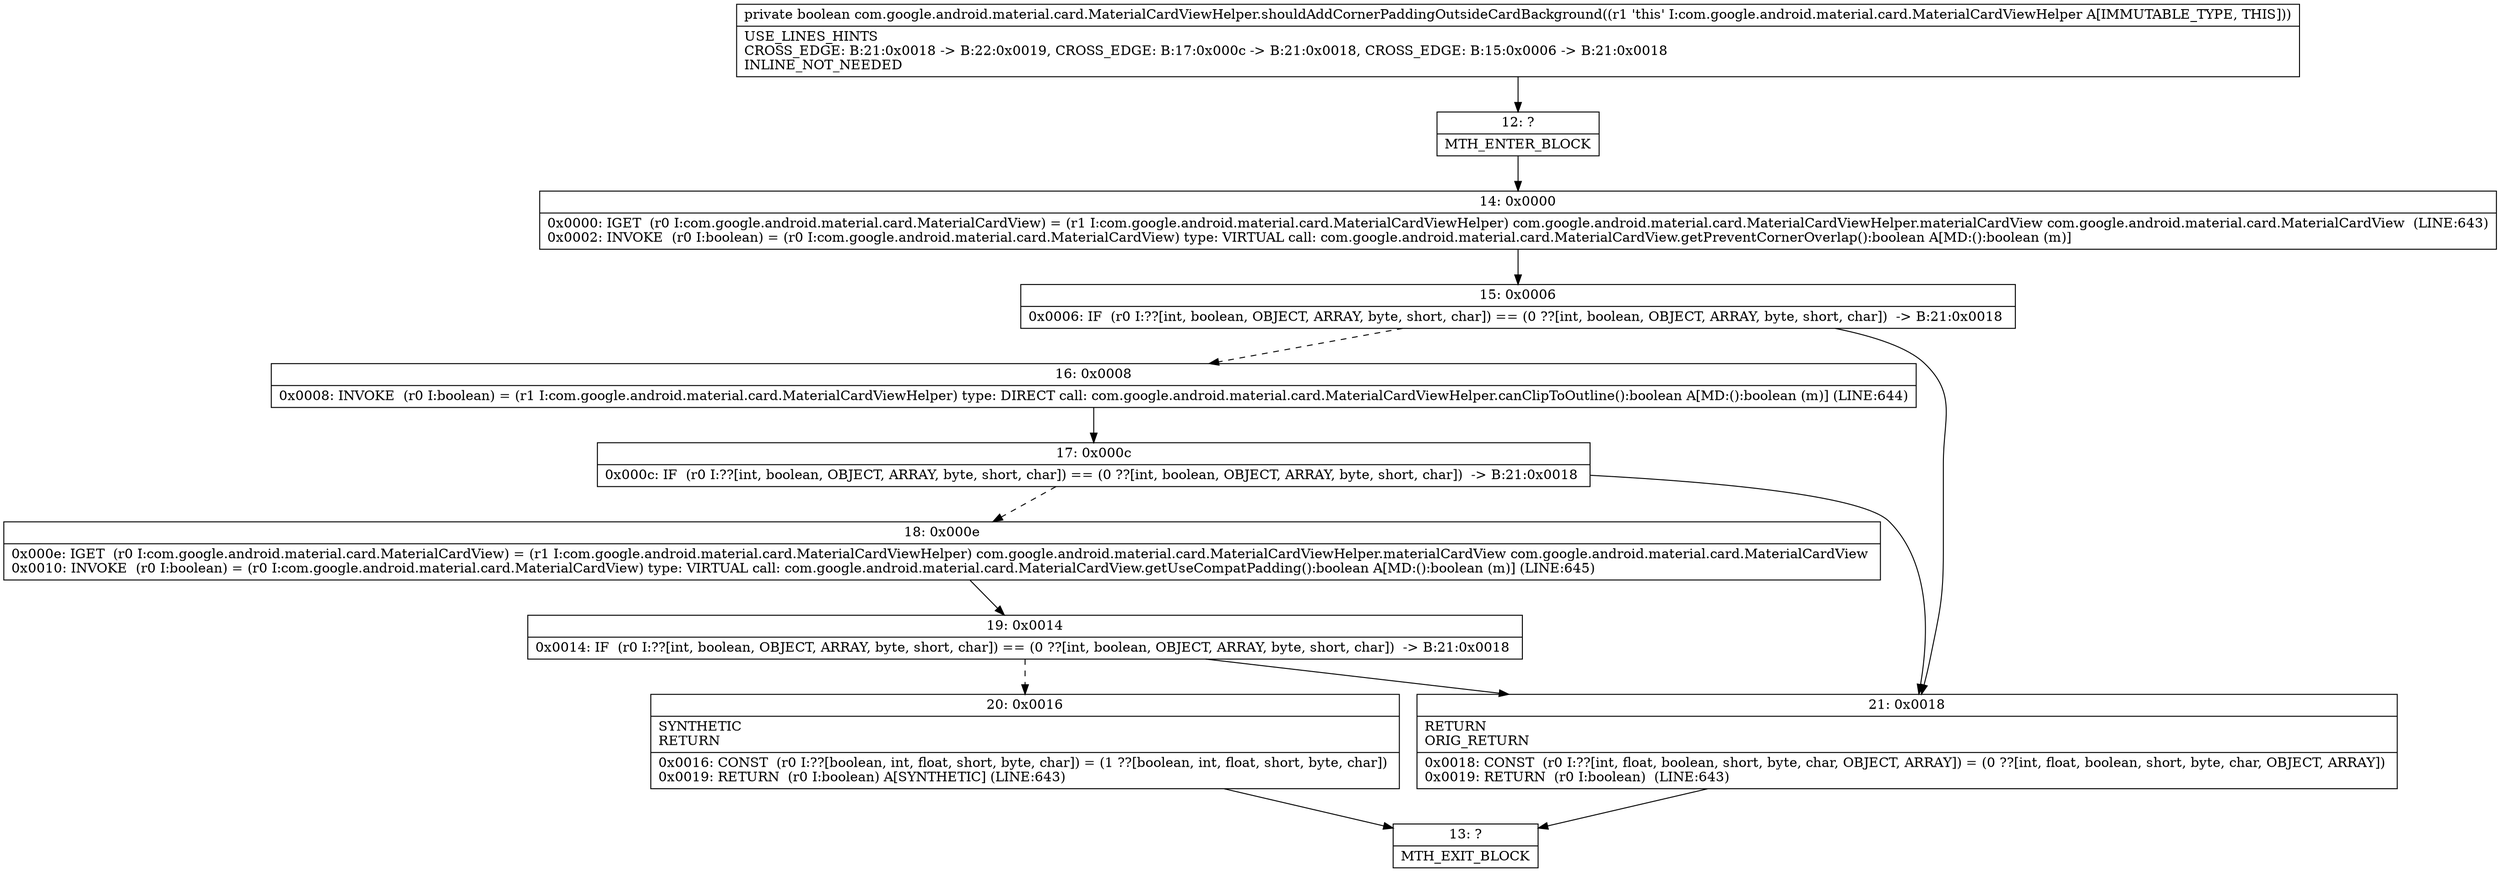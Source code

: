 digraph "CFG forcom.google.android.material.card.MaterialCardViewHelper.shouldAddCornerPaddingOutsideCardBackground()Z" {
Node_12 [shape=record,label="{12\:\ ?|MTH_ENTER_BLOCK\l}"];
Node_14 [shape=record,label="{14\:\ 0x0000|0x0000: IGET  (r0 I:com.google.android.material.card.MaterialCardView) = (r1 I:com.google.android.material.card.MaterialCardViewHelper) com.google.android.material.card.MaterialCardViewHelper.materialCardView com.google.android.material.card.MaterialCardView  (LINE:643)\l0x0002: INVOKE  (r0 I:boolean) = (r0 I:com.google.android.material.card.MaterialCardView) type: VIRTUAL call: com.google.android.material.card.MaterialCardView.getPreventCornerOverlap():boolean A[MD:():boolean (m)]\l}"];
Node_15 [shape=record,label="{15\:\ 0x0006|0x0006: IF  (r0 I:??[int, boolean, OBJECT, ARRAY, byte, short, char]) == (0 ??[int, boolean, OBJECT, ARRAY, byte, short, char])  \-\> B:21:0x0018 \l}"];
Node_16 [shape=record,label="{16\:\ 0x0008|0x0008: INVOKE  (r0 I:boolean) = (r1 I:com.google.android.material.card.MaterialCardViewHelper) type: DIRECT call: com.google.android.material.card.MaterialCardViewHelper.canClipToOutline():boolean A[MD:():boolean (m)] (LINE:644)\l}"];
Node_17 [shape=record,label="{17\:\ 0x000c|0x000c: IF  (r0 I:??[int, boolean, OBJECT, ARRAY, byte, short, char]) == (0 ??[int, boolean, OBJECT, ARRAY, byte, short, char])  \-\> B:21:0x0018 \l}"];
Node_18 [shape=record,label="{18\:\ 0x000e|0x000e: IGET  (r0 I:com.google.android.material.card.MaterialCardView) = (r1 I:com.google.android.material.card.MaterialCardViewHelper) com.google.android.material.card.MaterialCardViewHelper.materialCardView com.google.android.material.card.MaterialCardView \l0x0010: INVOKE  (r0 I:boolean) = (r0 I:com.google.android.material.card.MaterialCardView) type: VIRTUAL call: com.google.android.material.card.MaterialCardView.getUseCompatPadding():boolean A[MD:():boolean (m)] (LINE:645)\l}"];
Node_19 [shape=record,label="{19\:\ 0x0014|0x0014: IF  (r0 I:??[int, boolean, OBJECT, ARRAY, byte, short, char]) == (0 ??[int, boolean, OBJECT, ARRAY, byte, short, char])  \-\> B:21:0x0018 \l}"];
Node_20 [shape=record,label="{20\:\ 0x0016|SYNTHETIC\lRETURN\l|0x0016: CONST  (r0 I:??[boolean, int, float, short, byte, char]) = (1 ??[boolean, int, float, short, byte, char]) \l0x0019: RETURN  (r0 I:boolean) A[SYNTHETIC] (LINE:643)\l}"];
Node_13 [shape=record,label="{13\:\ ?|MTH_EXIT_BLOCK\l}"];
Node_21 [shape=record,label="{21\:\ 0x0018|RETURN\lORIG_RETURN\l|0x0018: CONST  (r0 I:??[int, float, boolean, short, byte, char, OBJECT, ARRAY]) = (0 ??[int, float, boolean, short, byte, char, OBJECT, ARRAY]) \l0x0019: RETURN  (r0 I:boolean)  (LINE:643)\l}"];
MethodNode[shape=record,label="{private boolean com.google.android.material.card.MaterialCardViewHelper.shouldAddCornerPaddingOutsideCardBackground((r1 'this' I:com.google.android.material.card.MaterialCardViewHelper A[IMMUTABLE_TYPE, THIS]))  | USE_LINES_HINTS\lCROSS_EDGE: B:21:0x0018 \-\> B:22:0x0019, CROSS_EDGE: B:17:0x000c \-\> B:21:0x0018, CROSS_EDGE: B:15:0x0006 \-\> B:21:0x0018\lINLINE_NOT_NEEDED\l}"];
MethodNode -> Node_12;Node_12 -> Node_14;
Node_14 -> Node_15;
Node_15 -> Node_16[style=dashed];
Node_15 -> Node_21;
Node_16 -> Node_17;
Node_17 -> Node_18[style=dashed];
Node_17 -> Node_21;
Node_18 -> Node_19;
Node_19 -> Node_20[style=dashed];
Node_19 -> Node_21;
Node_20 -> Node_13;
Node_21 -> Node_13;
}


